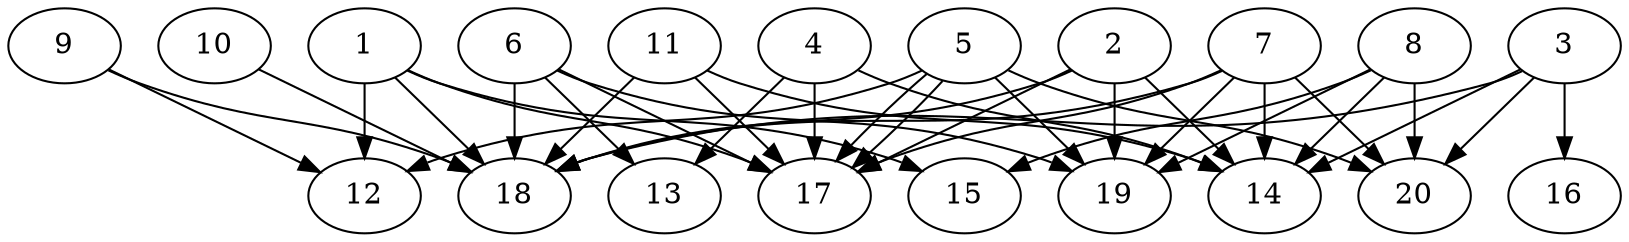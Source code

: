 // DAG automatically generated by daggen at Tue Jul 23 14:34:08 2019
// ./daggen --dot -n 20 --ccr 0.4 --fat 0.7 --regular 0.5 --density 0.8 --mindata 5242880 --maxdata 52428800 
digraph G {
  1 [size="20111360", alpha="0.08", expect_size="8044544"] 
  1 -> 12 [size ="8044544"]
  1 -> 15 [size ="8044544"]
  1 -> 17 [size ="8044544"]
  1 -> 18 [size ="8044544"]
  2 [size="14146560", alpha="0.09", expect_size="5658624"] 
  2 -> 14 [size ="5658624"]
  2 -> 17 [size ="5658624"]
  2 -> 18 [size ="5658624"]
  2 -> 19 [size ="5658624"]
  3 [size="86289920", alpha="0.04", expect_size="34515968"] 
  3 -> 14 [size ="34515968"]
  3 -> 16 [size ="34515968"]
  3 -> 18 [size ="34515968"]
  3 -> 20 [size ="34515968"]
  4 [size="27312640", alpha="0.00", expect_size="10925056"] 
  4 -> 13 [size ="10925056"]
  4 -> 14 [size ="10925056"]
  4 -> 17 [size ="10925056"]
  5 [size="54195200", alpha="0.07", expect_size="21678080"] 
  5 -> 12 [size ="21678080"]
  5 -> 17 [size ="21678080"]
  5 -> 17 [size ="21678080"]
  5 -> 19 [size ="21678080"]
  5 -> 20 [size ="21678080"]
  6 [size="46000640", alpha="0.19", expect_size="18400256"] 
  6 -> 13 [size ="18400256"]
  6 -> 17 [size ="18400256"]
  6 -> 18 [size ="18400256"]
  6 -> 19 [size ="18400256"]
  7 [size="64450560", alpha="0.05", expect_size="25780224"] 
  7 -> 14 [size ="25780224"]
  7 -> 17 [size ="25780224"]
  7 -> 18 [size ="25780224"]
  7 -> 19 [size ="25780224"]
  7 -> 20 [size ="25780224"]
  8 [size="122844160", alpha="0.14", expect_size="49137664"] 
  8 -> 14 [size ="49137664"]
  8 -> 15 [size ="49137664"]
  8 -> 19 [size ="49137664"]
  8 -> 20 [size ="49137664"]
  9 [size="123438080", alpha="0.20", expect_size="49375232"] 
  9 -> 12 [size ="49375232"]
  9 -> 18 [size ="49375232"]
  10 [size="26675200", alpha="0.19", expect_size="10670080"] 
  10 -> 18 [size ="10670080"]
  11 [size="121459200", alpha="0.16", expect_size="48583680"] 
  11 -> 14 [size ="48583680"]
  11 -> 17 [size ="48583680"]
  11 -> 18 [size ="48583680"]
  12 [size="52654080", alpha="0.09", expect_size="21061632"] 
  13 [size="107596800", alpha="0.14", expect_size="43038720"] 
  14 [size="15644160", alpha="0.16", expect_size="6257664"] 
  15 [size="18542080", alpha="0.13", expect_size="7416832"] 
  16 [size="61711360", alpha="0.14", expect_size="24684544"] 
  17 [size="55674880", alpha="0.05", expect_size="22269952"] 
  18 [size="83066880", alpha="0.07", expect_size="33226752"] 
  19 [size="50488320", alpha="0.03", expect_size="20195328"] 
  20 [size="48832000", alpha="0.13", expect_size="19532800"] 
}
